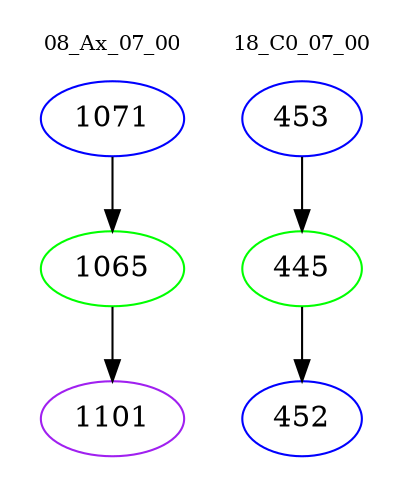 digraph{
subgraph cluster_0 {
color = white
label = "08_Ax_07_00";
fontsize=10;
T0_1071 [label="1071", color="blue"]
T0_1071 -> T0_1065 [color="black"]
T0_1065 [label="1065", color="green"]
T0_1065 -> T0_1101 [color="black"]
T0_1101 [label="1101", color="purple"]
}
subgraph cluster_1 {
color = white
label = "18_C0_07_00";
fontsize=10;
T1_453 [label="453", color="blue"]
T1_453 -> T1_445 [color="black"]
T1_445 [label="445", color="green"]
T1_445 -> T1_452 [color="black"]
T1_452 [label="452", color="blue"]
}
}
